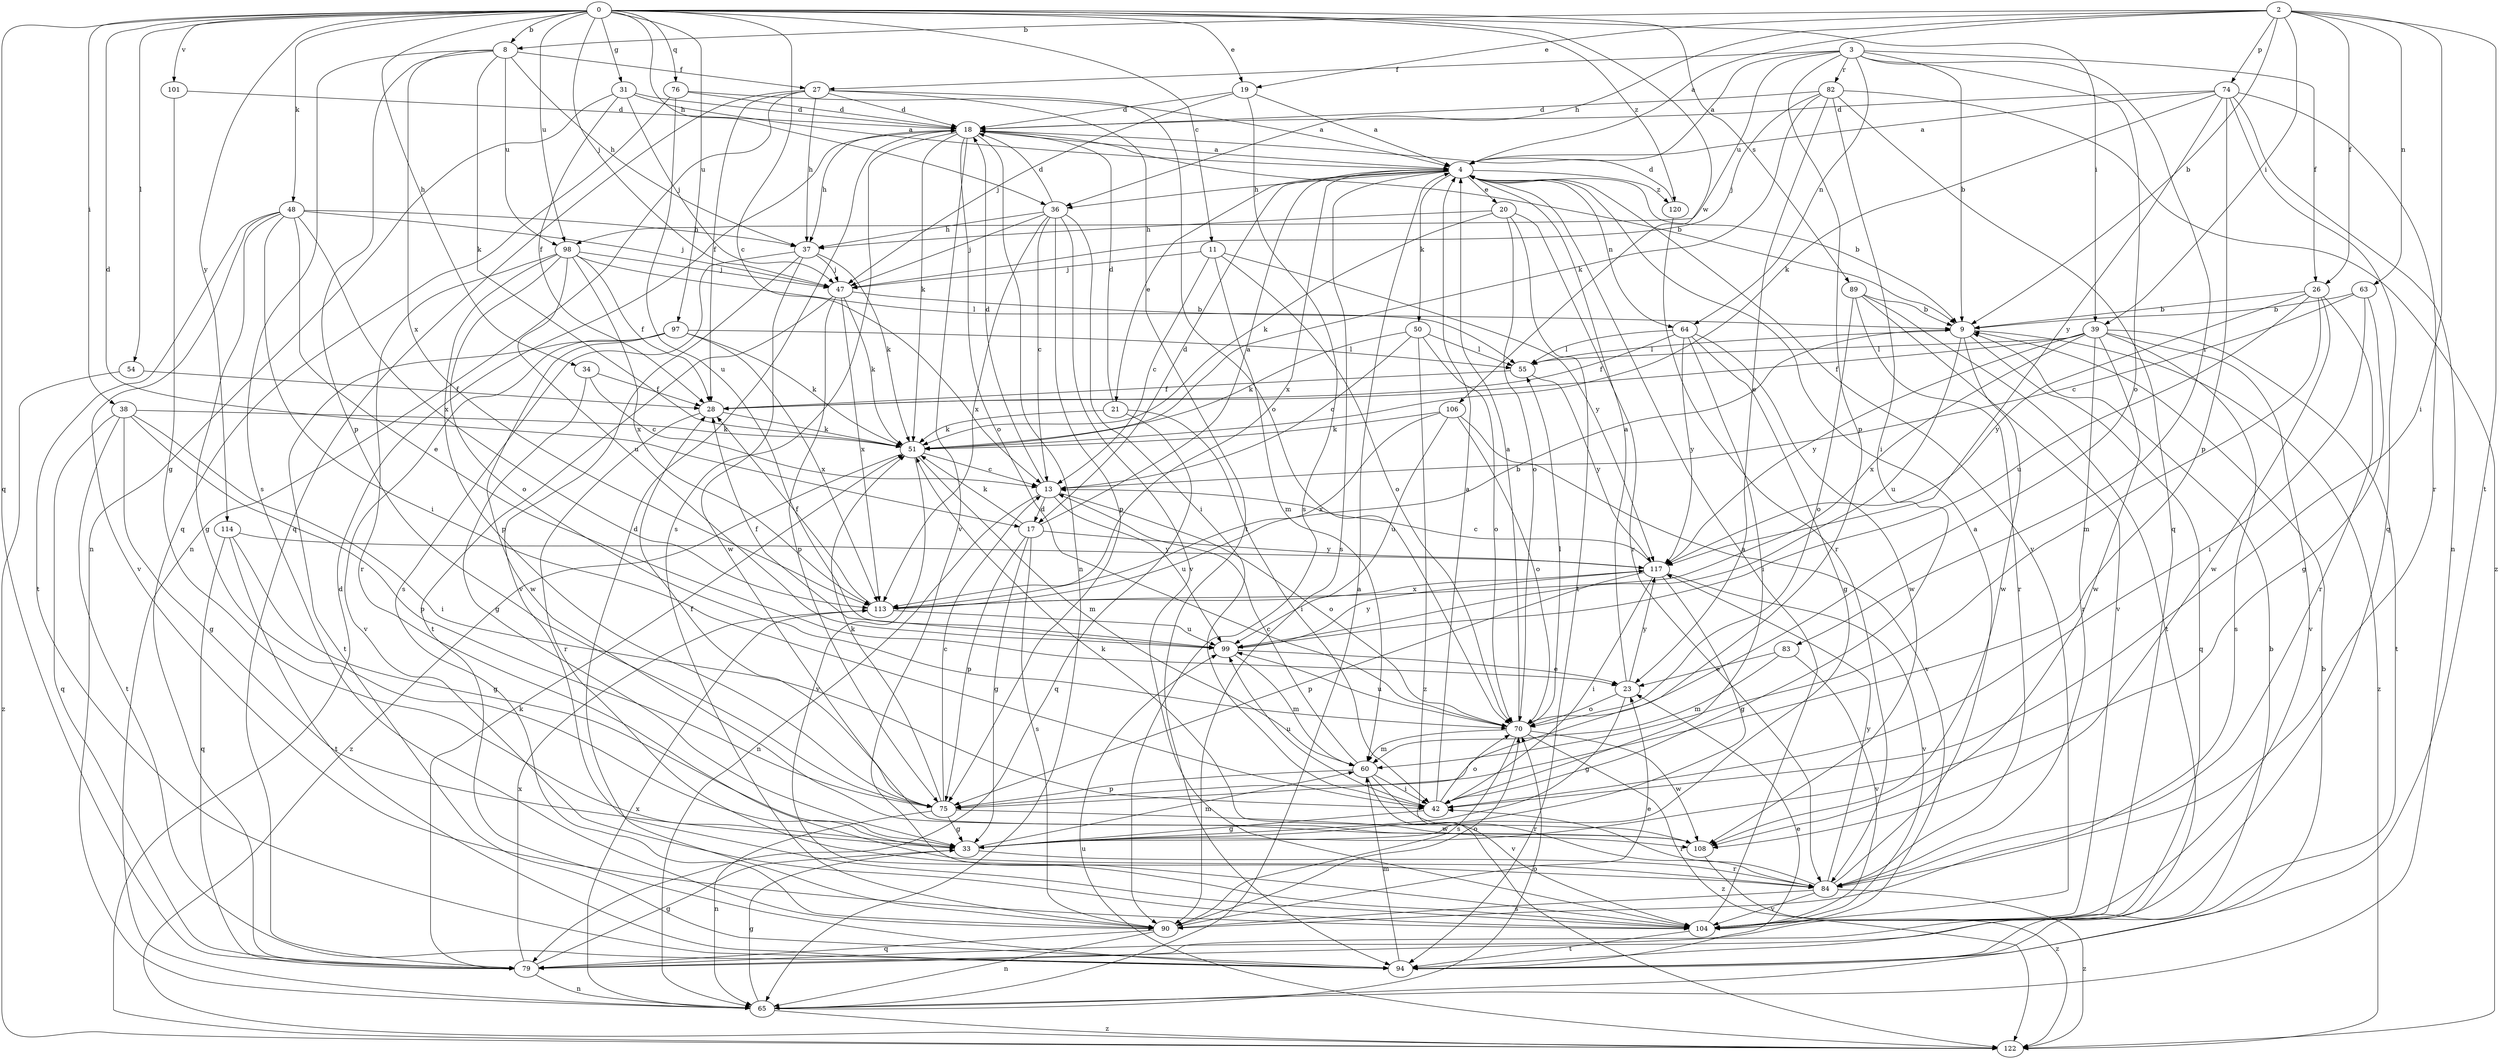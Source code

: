 strict digraph  {
0;
2;
3;
4;
8;
9;
11;
13;
17;
18;
19;
20;
21;
23;
26;
27;
28;
31;
33;
34;
36;
37;
38;
39;
42;
47;
48;
50;
51;
54;
55;
60;
63;
64;
65;
70;
74;
75;
76;
79;
82;
83;
84;
89;
90;
94;
97;
98;
99;
101;
104;
106;
108;
113;
114;
117;
120;
122;
0 -> 8  [label=b];
0 -> 11  [label=c];
0 -> 13  [label=c];
0 -> 17  [label=d];
0 -> 19  [label=e];
0 -> 31  [label=g];
0 -> 34  [label=h];
0 -> 36  [label=h];
0 -> 38  [label=i];
0 -> 39  [label=i];
0 -> 47  [label=j];
0 -> 48  [label=k];
0 -> 54  [label=l];
0 -> 76  [label=q];
0 -> 79  [label=q];
0 -> 89  [label=s];
0 -> 97  [label=u];
0 -> 98  [label=u];
0 -> 101  [label=v];
0 -> 106  [label=w];
0 -> 114  [label=y];
0 -> 120  [label=z];
2 -> 4  [label=a];
2 -> 8  [label=b];
2 -> 9  [label=b];
2 -> 19  [label=e];
2 -> 26  [label=f];
2 -> 36  [label=h];
2 -> 39  [label=i];
2 -> 42  [label=i];
2 -> 63  [label=n];
2 -> 74  [label=p];
2 -> 94  [label=t];
3 -> 4  [label=a];
3 -> 9  [label=b];
3 -> 26  [label=f];
3 -> 27  [label=f];
3 -> 64  [label=n];
3 -> 70  [label=o];
3 -> 75  [label=p];
3 -> 82  [label=r];
3 -> 83  [label=r];
3 -> 98  [label=u];
4 -> 9  [label=b];
4 -> 17  [label=d];
4 -> 20  [label=e];
4 -> 21  [label=e];
4 -> 36  [label=h];
4 -> 50  [label=k];
4 -> 64  [label=n];
4 -> 90  [label=s];
4 -> 104  [label=v];
4 -> 113  [label=x];
4 -> 120  [label=z];
8 -> 27  [label=f];
8 -> 37  [label=h];
8 -> 51  [label=k];
8 -> 75  [label=p];
8 -> 90  [label=s];
8 -> 98  [label=u];
8 -> 113  [label=x];
9 -> 55  [label=l];
9 -> 79  [label=q];
9 -> 99  [label=u];
9 -> 108  [label=w];
9 -> 122  [label=z];
11 -> 13  [label=c];
11 -> 47  [label=j];
11 -> 60  [label=m];
11 -> 70  [label=o];
11 -> 117  [label=y];
13 -> 17  [label=d];
13 -> 18  [label=d];
13 -> 65  [label=n];
13 -> 70  [label=o];
13 -> 99  [label=u];
17 -> 4  [label=a];
17 -> 33  [label=g];
17 -> 51  [label=k];
17 -> 75  [label=p];
17 -> 90  [label=s];
17 -> 117  [label=y];
18 -> 4  [label=a];
18 -> 9  [label=b];
18 -> 37  [label=h];
18 -> 51  [label=k];
18 -> 65  [label=n];
18 -> 70  [label=o];
18 -> 90  [label=s];
18 -> 104  [label=v];
19 -> 4  [label=a];
19 -> 18  [label=d];
19 -> 47  [label=j];
19 -> 90  [label=s];
20 -> 37  [label=h];
20 -> 51  [label=k];
20 -> 70  [label=o];
20 -> 84  [label=r];
20 -> 94  [label=t];
21 -> 18  [label=d];
21 -> 42  [label=i];
21 -> 51  [label=k];
21 -> 79  [label=q];
23 -> 4  [label=a];
23 -> 33  [label=g];
23 -> 70  [label=o];
23 -> 117  [label=y];
26 -> 9  [label=b];
26 -> 60  [label=m];
26 -> 84  [label=r];
26 -> 99  [label=u];
26 -> 108  [label=w];
26 -> 117  [label=y];
27 -> 18  [label=d];
27 -> 28  [label=f];
27 -> 37  [label=h];
27 -> 65  [label=n];
27 -> 70  [label=o];
27 -> 79  [label=q];
27 -> 94  [label=t];
28 -> 51  [label=k];
28 -> 84  [label=r];
31 -> 4  [label=a];
31 -> 18  [label=d];
31 -> 28  [label=f];
31 -> 47  [label=j];
31 -> 65  [label=n];
33 -> 60  [label=m];
33 -> 84  [label=r];
34 -> 13  [label=c];
34 -> 28  [label=f];
34 -> 33  [label=g];
36 -> 13  [label=c];
36 -> 18  [label=d];
36 -> 37  [label=h];
36 -> 42  [label=i];
36 -> 47  [label=j];
36 -> 75  [label=p];
36 -> 104  [label=v];
36 -> 113  [label=x];
37 -> 47  [label=j];
37 -> 51  [label=k];
37 -> 90  [label=s];
37 -> 104  [label=v];
37 -> 108  [label=w];
38 -> 33  [label=g];
38 -> 42  [label=i];
38 -> 51  [label=k];
38 -> 75  [label=p];
38 -> 79  [label=q];
38 -> 94  [label=t];
39 -> 28  [label=f];
39 -> 55  [label=l];
39 -> 84  [label=r];
39 -> 90  [label=s];
39 -> 94  [label=t];
39 -> 104  [label=v];
39 -> 108  [label=w];
39 -> 113  [label=x];
39 -> 117  [label=y];
42 -> 4  [label=a];
42 -> 33  [label=g];
42 -> 70  [label=o];
42 -> 99  [label=u];
47 -> 9  [label=b];
47 -> 51  [label=k];
47 -> 75  [label=p];
47 -> 94  [label=t];
47 -> 113  [label=x];
48 -> 23  [label=e];
48 -> 33  [label=g];
48 -> 37  [label=h];
48 -> 42  [label=i];
48 -> 47  [label=j];
48 -> 94  [label=t];
48 -> 104  [label=v];
48 -> 113  [label=x];
50 -> 13  [label=c];
50 -> 51  [label=k];
50 -> 55  [label=l];
50 -> 70  [label=o];
50 -> 122  [label=z];
51 -> 13  [label=c];
51 -> 60  [label=m];
51 -> 104  [label=v];
51 -> 122  [label=z];
54 -> 28  [label=f];
54 -> 122  [label=z];
55 -> 28  [label=f];
55 -> 117  [label=y];
60 -> 13  [label=c];
60 -> 42  [label=i];
60 -> 75  [label=p];
60 -> 84  [label=r];
60 -> 104  [label=v];
63 -> 9  [label=b];
63 -> 13  [label=c];
63 -> 33  [label=g];
63 -> 42  [label=i];
64 -> 28  [label=f];
64 -> 33  [label=g];
64 -> 42  [label=i];
64 -> 55  [label=l];
64 -> 108  [label=w];
64 -> 117  [label=y];
65 -> 4  [label=a];
65 -> 9  [label=b];
65 -> 33  [label=g];
65 -> 70  [label=o];
65 -> 113  [label=x];
65 -> 122  [label=z];
70 -> 4  [label=a];
70 -> 55  [label=l];
70 -> 60  [label=m];
70 -> 90  [label=s];
70 -> 99  [label=u];
70 -> 108  [label=w];
70 -> 122  [label=z];
74 -> 4  [label=a];
74 -> 18  [label=d];
74 -> 51  [label=k];
74 -> 65  [label=n];
74 -> 75  [label=p];
74 -> 79  [label=q];
74 -> 84  [label=r];
74 -> 117  [label=y];
75 -> 13  [label=c];
75 -> 28  [label=f];
75 -> 33  [label=g];
75 -> 51  [label=k];
75 -> 65  [label=n];
75 -> 108  [label=w];
76 -> 4  [label=a];
76 -> 18  [label=d];
76 -> 79  [label=q];
76 -> 99  [label=u];
79 -> 33  [label=g];
79 -> 51  [label=k];
79 -> 65  [label=n];
79 -> 113  [label=x];
82 -> 18  [label=d];
82 -> 23  [label=e];
82 -> 42  [label=i];
82 -> 47  [label=j];
82 -> 51  [label=k];
82 -> 79  [label=q];
82 -> 122  [label=z];
83 -> 23  [label=e];
83 -> 60  [label=m];
83 -> 104  [label=v];
84 -> 4  [label=a];
84 -> 42  [label=i];
84 -> 90  [label=s];
84 -> 104  [label=v];
84 -> 117  [label=y];
84 -> 122  [label=z];
89 -> 9  [label=b];
89 -> 70  [label=o];
89 -> 84  [label=r];
89 -> 94  [label=t];
89 -> 104  [label=v];
90 -> 18  [label=d];
90 -> 23  [label=e];
90 -> 65  [label=n];
90 -> 70  [label=o];
90 -> 79  [label=q];
94 -> 9  [label=b];
94 -> 23  [label=e];
94 -> 60  [label=m];
97 -> 51  [label=k];
97 -> 55  [label=l];
97 -> 94  [label=t];
97 -> 104  [label=v];
97 -> 108  [label=w];
97 -> 113  [label=x];
98 -> 28  [label=f];
98 -> 47  [label=j];
98 -> 55  [label=l];
98 -> 70  [label=o];
98 -> 75  [label=p];
98 -> 84  [label=r];
98 -> 99  [label=u];
98 -> 113  [label=x];
99 -> 23  [label=e];
99 -> 28  [label=f];
99 -> 60  [label=m];
99 -> 117  [label=y];
101 -> 18  [label=d];
101 -> 33  [label=g];
104 -> 4  [label=a];
104 -> 94  [label=t];
106 -> 51  [label=k];
106 -> 70  [label=o];
106 -> 99  [label=u];
106 -> 104  [label=v];
106 -> 113  [label=x];
108 -> 51  [label=k];
108 -> 122  [label=z];
113 -> 9  [label=b];
113 -> 28  [label=f];
113 -> 99  [label=u];
114 -> 33  [label=g];
114 -> 79  [label=q];
114 -> 94  [label=t];
114 -> 117  [label=y];
117 -> 13  [label=c];
117 -> 33  [label=g];
117 -> 42  [label=i];
117 -> 75  [label=p];
117 -> 104  [label=v];
117 -> 113  [label=x];
120 -> 18  [label=d];
120 -> 84  [label=r];
122 -> 18  [label=d];
122 -> 99  [label=u];
}
